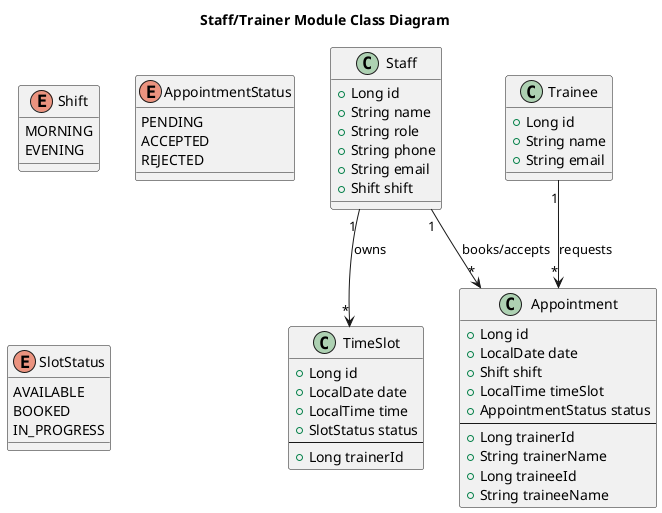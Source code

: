@startuml Staff/Trainer Module Class Diagram
' Title
title Staff/Trainer Module Class Diagram

' ENUMS
enum Shift {
  MORNING
  EVENING
}

enum AppointmentStatus {
  PENDING
  ACCEPTED
  REJECTED
}

enum SlotStatus {
  AVAILABLE
  BOOKED
  IN_PROGRESS
}

' CLASS: Staff (for trainers and others)
class Staff {
  +Long id
  +String name
  +String role
  +String phone
  +String email
  +Shift shift
}

' CLASS: Trainee (from external module)
class Trainee {
  +Long id
  +String name
  +String email
}

' CLASS: Appointment
class Appointment {
  +Long id
  +LocalDate date
  +Shift shift
  +LocalTime timeSlot
  +AppointmentStatus status
  --
  +Long trainerId
  +String trainerName
  +Long traineeId
  +String traineeName
}

' CLASS: TimeSlot
class TimeSlot {
  +Long id
  +LocalDate date
  +LocalTime time
  +SlotStatus status
  --
  +Long trainerId
}

' RELATIONSHIPS
Staff "1" --> "*" Appointment : books/accepts
Trainee "1" --> "*" Appointment : requests
Staff "1" --> "*" TimeSlot : owns

@enduml
